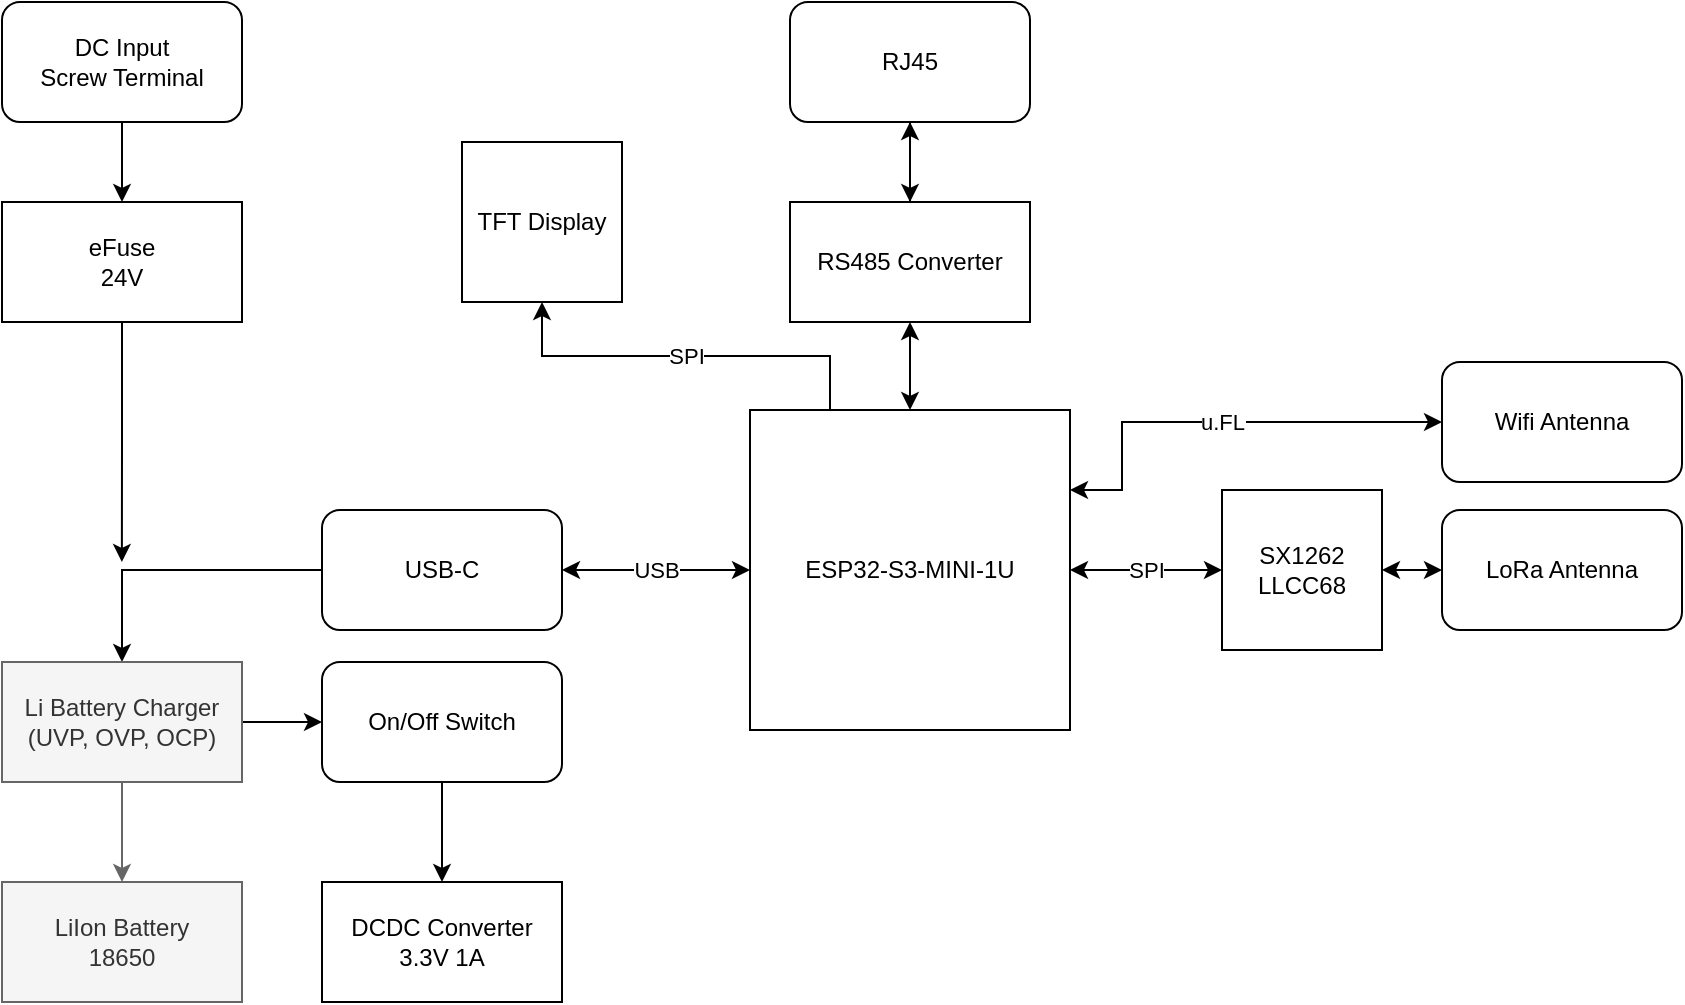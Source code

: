 <mxfile version="24.4.0" type="device">
  <diagram name="Page-1" id="z83b7PPcV6ZyIOXjzvce">
    <mxGraphModel dx="1028" dy="814" grid="1" gridSize="10" guides="1" tooltips="1" connect="1" arrows="1" fold="1" page="1" pageScale="1" pageWidth="1169" pageHeight="827" math="0" shadow="0">
      <root>
        <mxCell id="0" />
        <mxCell id="1" parent="0" />
        <mxCell id="Z63Cd4MSv0f7jXQqCqa3-32" value="SPI" style="edgeStyle=orthogonalEdgeStyle;rounded=0;orthogonalLoop=1;jettySize=auto;html=1;exitX=1;exitY=0.5;exitDx=0;exitDy=0;startArrow=classic;startFill=1;" parent="1" source="Z63Cd4MSv0f7jXQqCqa3-3" target="Z63Cd4MSv0f7jXQqCqa3-4" edge="1">
          <mxGeometry relative="1" as="geometry" />
        </mxCell>
        <mxCell id="wiDs4HM9fIuBYo-lTB5z-9" value="SPI" style="edgeStyle=orthogonalEdgeStyle;rounded=0;orthogonalLoop=1;jettySize=auto;html=1;exitX=0.25;exitY=0;exitDx=0;exitDy=0;entryX=0.5;entryY=1;entryDx=0;entryDy=0;" edge="1" parent="1" source="Z63Cd4MSv0f7jXQqCqa3-3" target="wiDs4HM9fIuBYo-lTB5z-7">
          <mxGeometry relative="1" as="geometry" />
        </mxCell>
        <mxCell id="Z63Cd4MSv0f7jXQqCqa3-3" value="ESP32-S3-MINI-1U" style="whiteSpace=wrap;html=1;aspect=fixed;" parent="1" vertex="1">
          <mxGeometry x="504" y="334" width="160" height="160" as="geometry" />
        </mxCell>
        <mxCell id="Z63Cd4MSv0f7jXQqCqa3-33" style="edgeStyle=orthogonalEdgeStyle;rounded=0;orthogonalLoop=1;jettySize=auto;html=1;exitX=1;exitY=0.5;exitDx=0;exitDy=0;startArrow=classic;startFill=1;" parent="1" source="Z63Cd4MSv0f7jXQqCqa3-4" target="Z63Cd4MSv0f7jXQqCqa3-17" edge="1">
          <mxGeometry relative="1" as="geometry" />
        </mxCell>
        <mxCell id="Z63Cd4MSv0f7jXQqCqa3-4" value="SX1262&lt;div&gt;LLCC68&lt;/div&gt;" style="whiteSpace=wrap;html=1;aspect=fixed;" parent="1" vertex="1">
          <mxGeometry x="740" y="374" width="80" height="80" as="geometry" />
        </mxCell>
        <mxCell id="Z63Cd4MSv0f7jXQqCqa3-21" value="USB" style="edgeStyle=orthogonalEdgeStyle;rounded=0;orthogonalLoop=1;jettySize=auto;html=1;exitX=1;exitY=0.5;exitDx=0;exitDy=0;startArrow=classic;startFill=1;" parent="1" source="Z63Cd4MSv0f7jXQqCqa3-7" target="Z63Cd4MSv0f7jXQqCqa3-3" edge="1">
          <mxGeometry relative="1" as="geometry">
            <mxPoint x="310" y="464" as="targetPoint" />
          </mxGeometry>
        </mxCell>
        <mxCell id="88yLvj8abLCUOFOeK4SU-5" style="edgeStyle=orthogonalEdgeStyle;rounded=0;orthogonalLoop=1;jettySize=auto;html=1;exitX=0;exitY=0.5;exitDx=0;exitDy=0;entryX=0.5;entryY=0;entryDx=0;entryDy=0;" parent="1" source="Z63Cd4MSv0f7jXQqCqa3-7" edge="1" target="wiDs4HM9fIuBYo-lTB5z-2">
          <mxGeometry relative="1" as="geometry">
            <mxPoint x="190" y="414" as="targetPoint" />
          </mxGeometry>
        </mxCell>
        <mxCell id="Z63Cd4MSv0f7jXQqCqa3-7" value="USB-C" style="rounded=1;whiteSpace=wrap;html=1;" parent="1" vertex="1">
          <mxGeometry x="290" y="384" width="120" height="60" as="geometry" />
        </mxCell>
        <mxCell id="Z63Cd4MSv0f7jXQqCqa3-29" style="edgeStyle=orthogonalEdgeStyle;rounded=0;orthogonalLoop=1;jettySize=auto;html=1;exitX=0.5;exitY=1;exitDx=0;exitDy=0;entryX=0.5;entryY=0;entryDx=0;entryDy=0;" parent="1" source="Z63Cd4MSv0f7jXQqCqa3-8" target="Z63Cd4MSv0f7jXQqCqa3-9" edge="1">
          <mxGeometry relative="1" as="geometry" />
        </mxCell>
        <mxCell id="Z63Cd4MSv0f7jXQqCqa3-8" value="RJ45" style="rounded=1;whiteSpace=wrap;html=1;" parent="1" vertex="1">
          <mxGeometry x="524" y="130" width="120" height="60" as="geometry" />
        </mxCell>
        <mxCell id="Z63Cd4MSv0f7jXQqCqa3-30" style="edgeStyle=orthogonalEdgeStyle;rounded=0;orthogonalLoop=1;jettySize=auto;html=1;exitX=0.5;exitY=1;exitDx=0;exitDy=0;entryX=0.5;entryY=0;entryDx=0;entryDy=0;startArrow=classic;startFill=1;" parent="1" source="Z63Cd4MSv0f7jXQqCqa3-9" target="Z63Cd4MSv0f7jXQqCqa3-3" edge="1">
          <mxGeometry relative="1" as="geometry" />
        </mxCell>
        <mxCell id="Z63Cd4MSv0f7jXQqCqa3-31" value="" style="edgeStyle=orthogonalEdgeStyle;rounded=0;orthogonalLoop=1;jettySize=auto;html=1;" parent="1" source="Z63Cd4MSv0f7jXQqCqa3-9" target="Z63Cd4MSv0f7jXQqCqa3-8" edge="1">
          <mxGeometry relative="1" as="geometry" />
        </mxCell>
        <mxCell id="Z63Cd4MSv0f7jXQqCqa3-9" value="RS485 Converter" style="rounded=0;whiteSpace=wrap;html=1;" parent="1" vertex="1">
          <mxGeometry x="524" y="230" width="120" height="60" as="geometry" />
        </mxCell>
        <mxCell id="Z63Cd4MSv0f7jXQqCqa3-17" value="LoRa Antenna" style="rounded=1;whiteSpace=wrap;html=1;" parent="1" vertex="1">
          <mxGeometry x="850" y="384" width="120" height="60" as="geometry" />
        </mxCell>
        <mxCell id="Z63Cd4MSv0f7jXQqCqa3-34" value="u.FL" style="edgeStyle=orthogonalEdgeStyle;rounded=0;orthogonalLoop=1;jettySize=auto;html=1;exitX=0;exitY=0.5;exitDx=0;exitDy=0;entryX=1;entryY=0.25;entryDx=0;entryDy=0;startArrow=classic;startFill=1;" parent="1" source="Z63Cd4MSv0f7jXQqCqa3-18" target="Z63Cd4MSv0f7jXQqCqa3-3" edge="1">
          <mxGeometry relative="1" as="geometry">
            <Array as="points">
              <mxPoint x="690" y="340" />
              <mxPoint x="690" y="374" />
            </Array>
          </mxGeometry>
        </mxCell>
        <mxCell id="Z63Cd4MSv0f7jXQqCqa3-18" value="Wifi Antenna" style="rounded=1;whiteSpace=wrap;html=1;" parent="1" vertex="1">
          <mxGeometry x="850" y="310" width="120" height="60" as="geometry" />
        </mxCell>
        <mxCell id="wiDs4HM9fIuBYo-lTB5z-6" style="edgeStyle=orthogonalEdgeStyle;rounded=0;orthogonalLoop=1;jettySize=auto;html=1;exitX=0.5;exitY=1;exitDx=0;exitDy=0;entryX=0.5;entryY=0;entryDx=0;entryDy=0;" edge="1" parent="1" source="Z63Cd4MSv0f7jXQqCqa3-20" target="88yLvj8abLCUOFOeK4SU-3">
          <mxGeometry relative="1" as="geometry" />
        </mxCell>
        <mxCell id="Z63Cd4MSv0f7jXQqCqa3-20" value="On/Off Switch" style="rounded=1;whiteSpace=wrap;html=1;" parent="1" vertex="1">
          <mxGeometry x="290" y="460" width="120" height="60" as="geometry" />
        </mxCell>
        <mxCell id="88yLvj8abLCUOFOeK4SU-3" value="DCDC Converter&lt;div&gt;3.3V 1A&lt;/div&gt;" style="rounded=0;whiteSpace=wrap;html=1;" parent="1" vertex="1">
          <mxGeometry x="290" y="570" width="120" height="60" as="geometry" />
        </mxCell>
        <mxCell id="wiDs4HM9fIuBYo-lTB5z-1" value="LiIon Battery&lt;div&gt;18650&lt;/div&gt;" style="rounded=0;whiteSpace=wrap;html=1;fillColor=#f5f5f5;fontColor=#333333;strokeColor=#666666;" vertex="1" parent="1">
          <mxGeometry x="130" y="570" width="120" height="60" as="geometry" />
        </mxCell>
        <mxCell id="wiDs4HM9fIuBYo-lTB5z-3" style="edgeStyle=orthogonalEdgeStyle;rounded=0;orthogonalLoop=1;jettySize=auto;html=1;exitX=0.5;exitY=1;exitDx=0;exitDy=0;entryX=0.5;entryY=0;entryDx=0;entryDy=0;fillColor=#f5f5f5;strokeColor=#666666;" edge="1" parent="1" source="wiDs4HM9fIuBYo-lTB5z-2" target="wiDs4HM9fIuBYo-lTB5z-1">
          <mxGeometry relative="1" as="geometry" />
        </mxCell>
        <mxCell id="wiDs4HM9fIuBYo-lTB5z-5" style="edgeStyle=orthogonalEdgeStyle;rounded=0;orthogonalLoop=1;jettySize=auto;html=1;exitX=1;exitY=0.5;exitDx=0;exitDy=0;" edge="1" parent="1" source="wiDs4HM9fIuBYo-lTB5z-2" target="Z63Cd4MSv0f7jXQqCqa3-20">
          <mxGeometry relative="1" as="geometry" />
        </mxCell>
        <mxCell id="wiDs4HM9fIuBYo-lTB5z-2" value="Li Battery Charger&lt;div&gt;(UVP, OVP, OCP)&lt;/div&gt;" style="rounded=0;whiteSpace=wrap;html=1;fillColor=#f5f5f5;fontColor=#333333;strokeColor=#666666;" vertex="1" parent="1">
          <mxGeometry x="130" y="460" width="120" height="60" as="geometry" />
        </mxCell>
        <mxCell id="wiDs4HM9fIuBYo-lTB5z-7" value="TFT Display" style="whiteSpace=wrap;html=1;aspect=fixed;" vertex="1" parent="1">
          <mxGeometry x="360" y="200" width="80" height="80" as="geometry" />
        </mxCell>
        <mxCell id="wiDs4HM9fIuBYo-lTB5z-10" style="edgeStyle=orthogonalEdgeStyle;rounded=0;orthogonalLoop=1;jettySize=auto;html=1;exitX=0.5;exitY=1;exitDx=0;exitDy=0;entryX=0.5;entryY=0;entryDx=0;entryDy=0;" edge="1" parent="1" source="wiDs4HM9fIuBYo-lTB5z-11" target="wiDs4HM9fIuBYo-lTB5z-12">
          <mxGeometry relative="1" as="geometry" />
        </mxCell>
        <mxCell id="wiDs4HM9fIuBYo-lTB5z-11" value="DC Input&lt;div&gt;Screw Terminal&lt;/div&gt;" style="rounded=1;whiteSpace=wrap;html=1;" vertex="1" parent="1">
          <mxGeometry x="130" y="130" width="120" height="60" as="geometry" />
        </mxCell>
        <mxCell id="wiDs4HM9fIuBYo-lTB5z-13" style="edgeStyle=orthogonalEdgeStyle;rounded=0;orthogonalLoop=1;jettySize=auto;html=1;exitX=0.5;exitY=1;exitDx=0;exitDy=0;" edge="1" parent="1" source="wiDs4HM9fIuBYo-lTB5z-12">
          <mxGeometry relative="1" as="geometry">
            <mxPoint x="189.931" y="410" as="targetPoint" />
          </mxGeometry>
        </mxCell>
        <mxCell id="wiDs4HM9fIuBYo-lTB5z-12" value="eFuse&lt;div&gt;24V&lt;/div&gt;" style="rounded=0;whiteSpace=wrap;html=1;" vertex="1" parent="1">
          <mxGeometry x="130" y="230" width="120" height="60" as="geometry" />
        </mxCell>
      </root>
    </mxGraphModel>
  </diagram>
</mxfile>
